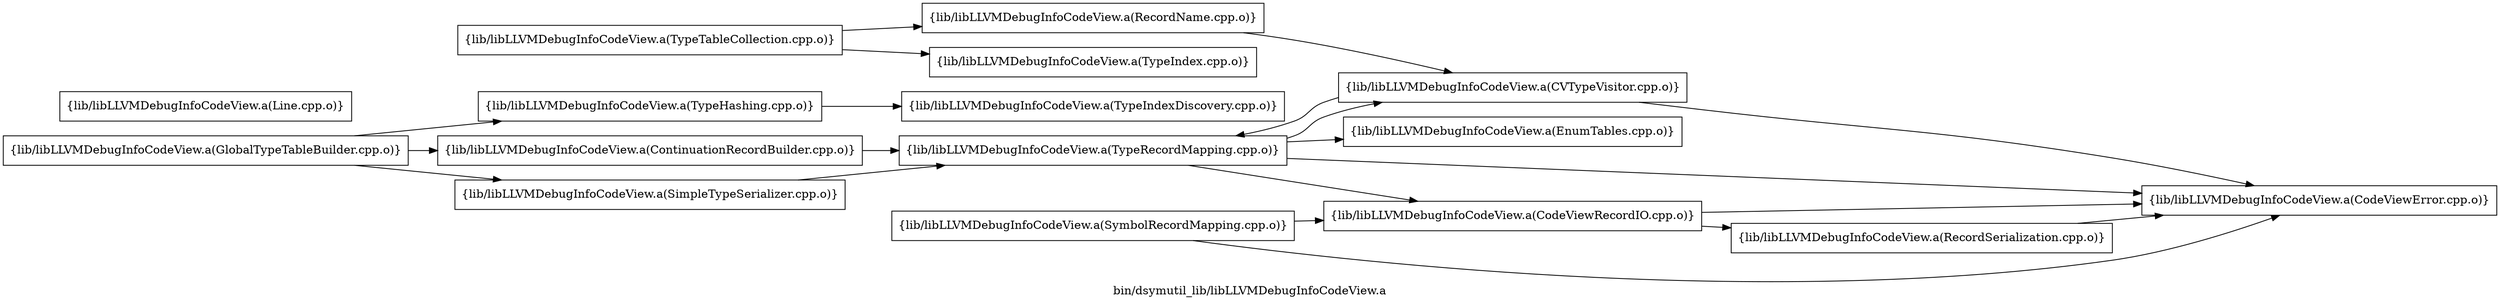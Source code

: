 digraph "bin/dsymutil_lib/libLLVMDebugInfoCodeView.a" {
	label="bin/dsymutil_lib/libLLVMDebugInfoCodeView.a";
	rankdir=LR;
	{ rank=same; Node0x5653fc4f8178;  }

	Node0x5653fc4f8178 [shape=record,shape=box,group=0,label="{lib/libLLVMDebugInfoCodeView.a(CodeViewRecordIO.cpp.o)}"];
	Node0x5653fc4f8178 -> Node0x5653fc4f7a98;
	Node0x5653fc4f8178 -> Node0x5653fc4d16b8;
	Node0x5653fc4d1c08 [shape=record,shape=box,group=0,label="{lib/libLLVMDebugInfoCodeView.a(ContinuationRecordBuilder.cpp.o)}"];
	Node0x5653fc4d1c08 -> Node0x5653fc4f0068;
	Node0x5653fc4d22e8 [shape=record,shape=box,group=0,label="{lib/libLLVMDebugInfoCodeView.a(CVTypeVisitor.cpp.o)}"];
	Node0x5653fc4d22e8 -> Node0x5653fc4f7a98;
	Node0x5653fc4d22e8 -> Node0x5653fc4f0068;
	Node0x5653fc4d2a68 [shape=record,shape=box,group=0,label="{lib/libLLVMDebugInfoCodeView.a(EnumTables.cpp.o)}"];
	Node0x5653fc4d09e8 [shape=record,shape=box,group=0,label="{lib/libLLVMDebugInfoCodeView.a(GlobalTypeTableBuilder.cpp.o)}"];
	Node0x5653fc4d09e8 -> Node0x5653fc4d1c08;
	Node0x5653fc4d09e8 -> Node0x5653fc4d4818;
	Node0x5653fc4d09e8 -> Node0x5653fc4f1198;
	Node0x5653fc4d1118 [shape=record,shape=box,group=0,label="{lib/libLLVMDebugInfoCodeView.a(Line.cpp.o)}"];
	Node0x5653fc4d4ef8 [shape=record,shape=box,group=0,label="{lib/libLLVMDebugInfoCodeView.a(SymbolRecordMapping.cpp.o)}"];
	Node0x5653fc4d4ef8 -> Node0x5653fc4f8178;
	Node0x5653fc4d4ef8 -> Node0x5653fc4f7a98;
	Node0x5653fc4f1dc8 [shape=record,shape=box,group=0,label="{lib/libLLVMDebugInfoCodeView.a(TypeIndex.cpp.o)}"];
	Node0x5653fc4ef3e8 [shape=record,shape=box,group=0,label="{lib/libLLVMDebugInfoCodeView.a(TypeTableCollection.cpp.o)}"];
	Node0x5653fc4ef3e8 -> Node0x5653fc4f1dc8;
	Node0x5653fc4ef3e8 -> Node0x5653fc4efcf8;
	Node0x5653fc4f7a98 [shape=record,shape=box,group=0,label="{lib/libLLVMDebugInfoCodeView.a(CodeViewError.cpp.o)}"];
	Node0x5653fc4d16b8 [shape=record,shape=box,group=0,label="{lib/libLLVMDebugInfoCodeView.a(RecordSerialization.cpp.o)}"];
	Node0x5653fc4d16b8 -> Node0x5653fc4f7a98;
	Node0x5653fc4f0068 [shape=record,shape=box,group=0,label="{lib/libLLVMDebugInfoCodeView.a(TypeRecordMapping.cpp.o)}"];
	Node0x5653fc4f0068 -> Node0x5653fc4f8178;
	Node0x5653fc4f0068 -> Node0x5653fc4f7a98;
	Node0x5653fc4f0068 -> Node0x5653fc4d22e8;
	Node0x5653fc4f0068 -> Node0x5653fc4d2a68;
	Node0x5653fc4d4818 [shape=record,shape=box,group=0,label="{lib/libLLVMDebugInfoCodeView.a(SimpleTypeSerializer.cpp.o)}"];
	Node0x5653fc4d4818 -> Node0x5653fc4f0068;
	Node0x5653fc4f1198 [shape=record,shape=box,group=0,label="{lib/libLLVMDebugInfoCodeView.a(TypeHashing.cpp.o)}"];
	Node0x5653fc4f1198 -> Node0x5653fc4f1968;
	Node0x5653fc4f1968 [shape=record,shape=box,group=0,label="{lib/libLLVMDebugInfoCodeView.a(TypeIndexDiscovery.cpp.o)}"];
	Node0x5653fc4efcf8 [shape=record,shape=box,group=0,label="{lib/libLLVMDebugInfoCodeView.a(RecordName.cpp.o)}"];
	Node0x5653fc4efcf8 -> Node0x5653fc4d22e8;
}
